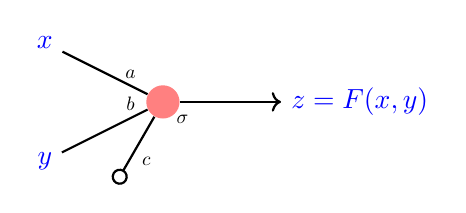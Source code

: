 % Figure after Kjell Magne Fauske
% http://www.texample.net/tikz/examples/neural-network/
\begin{tikzpicture}[scale=1.5]
   \def\layersep{1cm}
    \tikzstyle{every pin edge}=[thick]
    \tikzstyle{neuron}=[circle,fill=black!25,minimum size=12pt,inner sep=0pt]
    \tikzstyle{entree}=[];
    \tikzstyle{input neuron}=[neuron, fill=green!50];
    \tikzstyle{output neuron}=[neuron, fill=red!50];
    \tikzstyle{hidden neuron}=[neuron, fill=blue!50];
    \tikzstyle{annot} = [text width=4em, text centered]

% Entree
\node[entree,blue] (E-1) at (-\layersep,0.5) {$x$};
\node[entree,blue] (E-2) at (-\layersep,-0.5) {$y$};

% Neurone
\node[output neuron] (O) at (0,0 cm) {};
\node[below right=0.8ex,scale=0.7] at (O) {$\sigma$};

% Poids et fleches
 \path[thick] (E-1) edge node[pos=0.8,above,scale=0.7]{$a$}(O);
 \path[thick] (E-2) edge node[pos=0.8,above,scale=0.7]{$b$}(O);
 \draw[-o,thick] (O) to node[midway,below right,scale=0.7]{$c$} ++ (-120:0.8) ;

% Sortie
 \draw[->,thick] (O)-- ++(1,0) node[right,blue]{$z = F(x,y)$};

\end{tikzpicture}  
